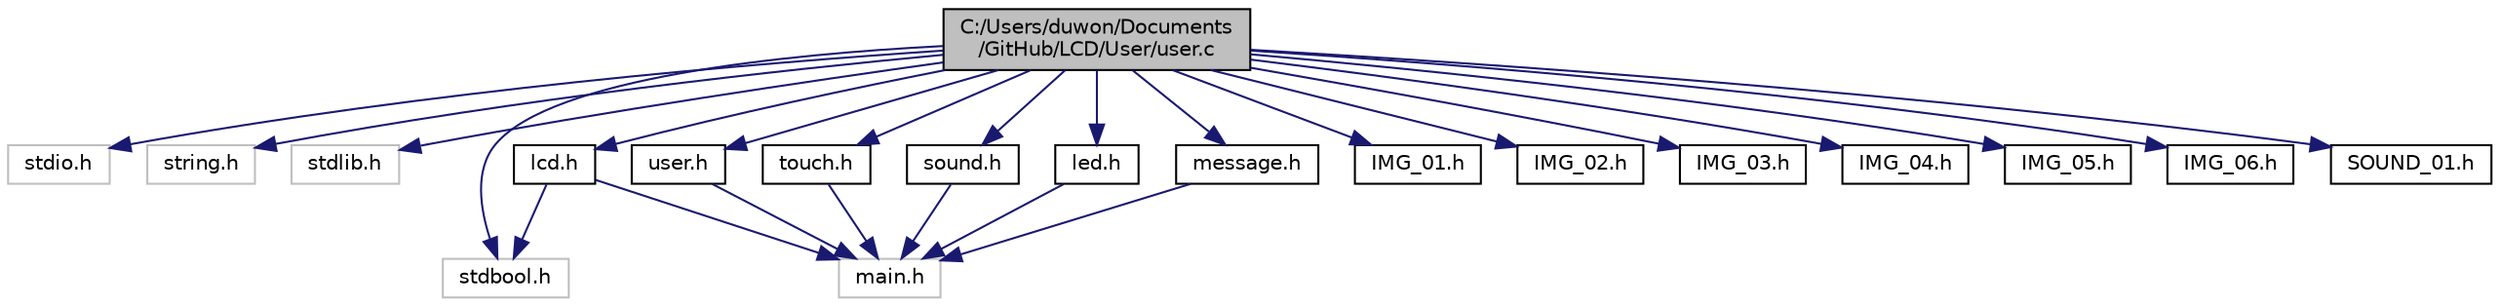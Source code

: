 digraph "C:/Users/duwon/Documents/GitHub/LCD/User/user.c"
{
 // LATEX_PDF_SIZE
  edge [fontname="Helvetica",fontsize="10",labelfontname="Helvetica",labelfontsize="10"];
  node [fontname="Helvetica",fontsize="10",shape=record];
  Node1 [label="C:/Users/duwon/Documents\l/GitHub/LCD/User/user.c",height=0.2,width=0.4,color="black", fillcolor="grey75", style="filled", fontcolor="black",tooltip=" "];
  Node1 -> Node2 [color="midnightblue",fontsize="10",style="solid"];
  Node2 [label="stdio.h",height=0.2,width=0.4,color="grey75", fillcolor="white", style="filled",tooltip=" "];
  Node1 -> Node3 [color="midnightblue",fontsize="10",style="solid"];
  Node3 [label="string.h",height=0.2,width=0.4,color="grey75", fillcolor="white", style="filled",tooltip=" "];
  Node1 -> Node4 [color="midnightblue",fontsize="10",style="solid"];
  Node4 [label="stdlib.h",height=0.2,width=0.4,color="grey75", fillcolor="white", style="filled",tooltip=" "];
  Node1 -> Node5 [color="midnightblue",fontsize="10",style="solid"];
  Node5 [label="stdbool.h",height=0.2,width=0.4,color="grey75", fillcolor="white", style="filled",tooltip=" "];
  Node1 -> Node6 [color="midnightblue",fontsize="10",style="solid"];
  Node6 [label="user.h",height=0.2,width=0.4,color="black", fillcolor="white", style="filled",URL="$user_8h.html",tooltip=" "];
  Node6 -> Node7 [color="midnightblue",fontsize="10",style="solid"];
  Node7 [label="main.h",height=0.2,width=0.4,color="grey75", fillcolor="white", style="filled",tooltip=" "];
  Node1 -> Node8 [color="midnightblue",fontsize="10",style="solid"];
  Node8 [label="touch.h",height=0.2,width=0.4,color="black", fillcolor="white", style="filled",URL="$touch_8h.html",tooltip=" "];
  Node8 -> Node7 [color="midnightblue",fontsize="10",style="solid"];
  Node1 -> Node9 [color="midnightblue",fontsize="10",style="solid"];
  Node9 [label="sound.h",height=0.2,width=0.4,color="black", fillcolor="white", style="filled",URL="$sound_8h.html",tooltip=" "];
  Node9 -> Node7 [color="midnightblue",fontsize="10",style="solid"];
  Node1 -> Node10 [color="midnightblue",fontsize="10",style="solid"];
  Node10 [label="lcd.h",height=0.2,width=0.4,color="black", fillcolor="white", style="filled",URL="$lcd_8h.html",tooltip=" "];
  Node10 -> Node5 [color="midnightblue",fontsize="10",style="solid"];
  Node10 -> Node7 [color="midnightblue",fontsize="10",style="solid"];
  Node1 -> Node11 [color="midnightblue",fontsize="10",style="solid"];
  Node11 [label="led.h",height=0.2,width=0.4,color="black", fillcolor="white", style="filled",URL="$led_8h.html",tooltip=" "];
  Node11 -> Node7 [color="midnightblue",fontsize="10",style="solid"];
  Node1 -> Node12 [color="midnightblue",fontsize="10",style="solid"];
  Node12 [label="message.h",height=0.2,width=0.4,color="black", fillcolor="white", style="filled",URL="$message_8h.html",tooltip=" "];
  Node12 -> Node7 [color="midnightblue",fontsize="10",style="solid"];
  Node1 -> Node13 [color="midnightblue",fontsize="10",style="solid"];
  Node13 [label="IMG_01.h",height=0.2,width=0.4,color="black", fillcolor="white", style="filled",URL="$_i_m_g__01_8h.html",tooltip=" "];
  Node1 -> Node14 [color="midnightblue",fontsize="10",style="solid"];
  Node14 [label="IMG_02.h",height=0.2,width=0.4,color="black", fillcolor="white", style="filled",URL="$_i_m_g__02_8h.html",tooltip=" "];
  Node1 -> Node15 [color="midnightblue",fontsize="10",style="solid"];
  Node15 [label="IMG_03.h",height=0.2,width=0.4,color="black", fillcolor="white", style="filled",URL="$_i_m_g__03_8h.html",tooltip=" "];
  Node1 -> Node16 [color="midnightblue",fontsize="10",style="solid"];
  Node16 [label="IMG_04.h",height=0.2,width=0.4,color="black", fillcolor="white", style="filled",URL="$_i_m_g__04_8h.html",tooltip=" "];
  Node1 -> Node17 [color="midnightblue",fontsize="10",style="solid"];
  Node17 [label="IMG_05.h",height=0.2,width=0.4,color="black", fillcolor="white", style="filled",URL="$_i_m_g__05_8h.html",tooltip=" "];
  Node1 -> Node18 [color="midnightblue",fontsize="10",style="solid"];
  Node18 [label="IMG_06.h",height=0.2,width=0.4,color="black", fillcolor="white", style="filled",URL="$_i_m_g__06_8h.html",tooltip=" "];
  Node1 -> Node19 [color="midnightblue",fontsize="10",style="solid"];
  Node19 [label="SOUND_01.h",height=0.2,width=0.4,color="black", fillcolor="white", style="filled",URL="$_s_o_u_n_d__01_8h.html",tooltip=" "];
}
